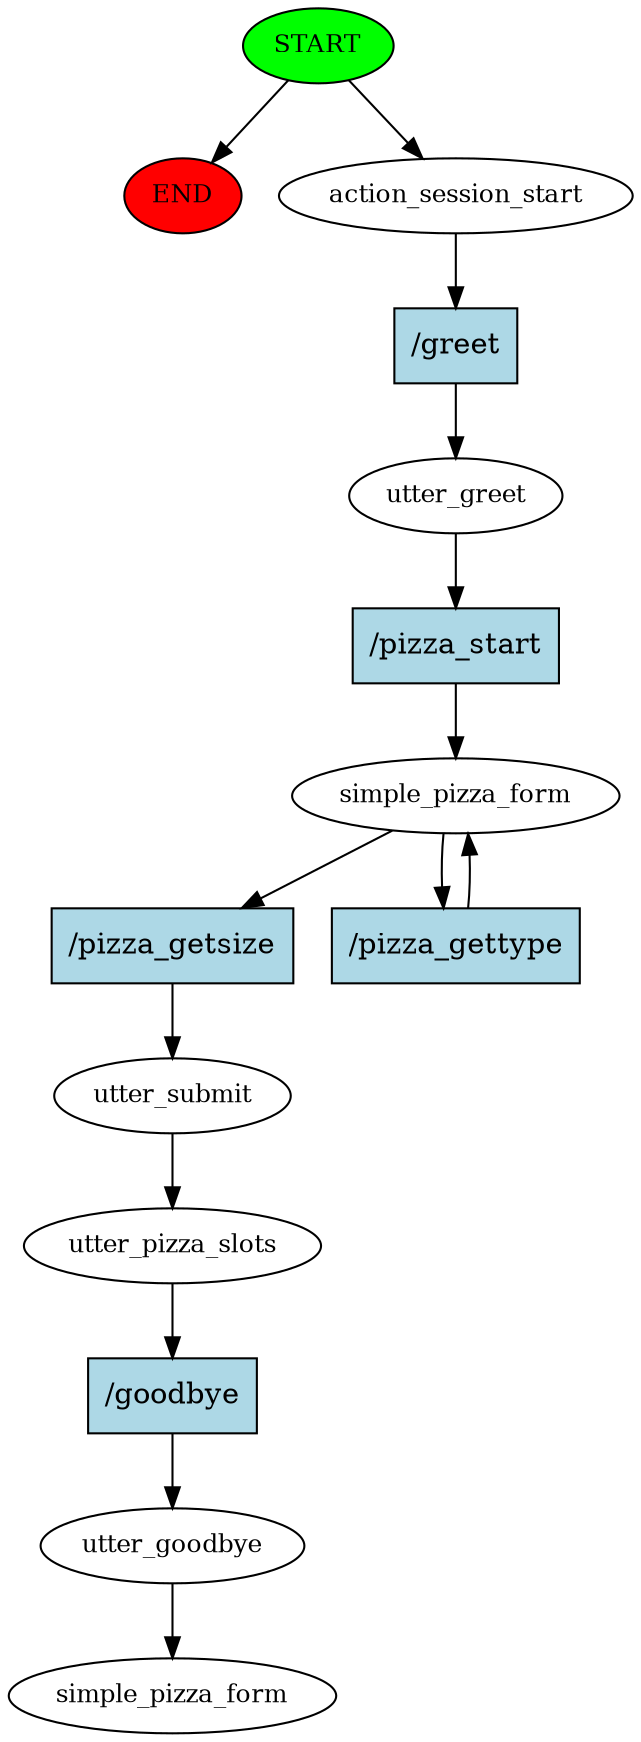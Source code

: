 digraph  {
0 [class="start active", fillcolor=green, fontsize=12, label=START, style=filled];
"-1" [class=end, fillcolor=red, fontsize=12, label=END, style=filled];
1 [class=active, fontsize=12, label=action_session_start];
2 [class=active, fontsize=12, label=utter_greet];
3 [class=active, fontsize=12, label=simple_pizza_form];
5 [class=active, fontsize=12, label=utter_submit];
6 [class=active, fontsize=12, label=utter_pizza_slots];
7 [class=active, fontsize=12, label=utter_goodbye];
8 [class="dashed active", fontsize=12, label=simple_pizza_form];
9 [class="intent active", fillcolor=lightblue, label="/greet", shape=rect, style=filled];
10 [class="intent active", fillcolor=lightblue, label="/pizza_start", shape=rect, style=filled];
11 [class="intent active", fillcolor=lightblue, label="/pizza_getsize", shape=rect, style=filled];
12 [class="intent active", fillcolor=lightblue, label="/pizza_gettype", shape=rect, style=filled];
13 [class="intent active", fillcolor=lightblue, label="/goodbye", shape=rect, style=filled];
0 -> "-1"  [class="", key=NONE, label=""];
0 -> 1  [class=active, key=NONE, label=""];
1 -> 9  [class=active, key=0];
2 -> 10  [class=active, key=0];
3 -> 11  [class=active, key=0];
3 -> 12  [class=active, key=0];
5 -> 6  [class=active, key=NONE, label=""];
6 -> 13  [class=active, key=0];
7 -> 8  [class=active, key=NONE, label=""];
9 -> 2  [class=active, key=0];
10 -> 3  [class=active, key=0];
11 -> 5  [class=active, key=0];
12 -> 3  [class=active, key=0];
13 -> 7  [class=active, key=0];
}
